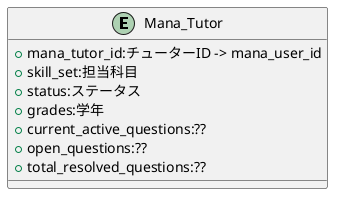 @startuml

entity "Mana_Tutor" {
    + mana_tutor_id:チューターID -> mana_user_id
    + skill_set:担当科目
    + status:ステータス
    + grades:学年
    + current_active_questions:??
    + open_questions:??
    + total_resolved_questions:??
}

@enduml
